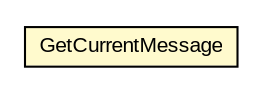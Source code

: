 #!/usr/local/bin/dot
#
# Class diagram 
# Generated by UMLGraph version R5_6-24-gf6e263 (http://www.umlgraph.org/)
#

digraph G {
	edge [fontname="arial",fontsize=10,labelfontname="arial",labelfontsize=10];
	node [fontname="arial",fontsize=10,shape=plaintext];
	nodesep=0.25;
	ranksep=0.5;
	// org.oasis_open.docs.wsn.b_2.GetCurrentMessage
	c465245 [label=<<table title="org.oasis_open.docs.wsn.b_2.GetCurrentMessage" border="0" cellborder="1" cellspacing="0" cellpadding="2" port="p" bgcolor="lemonChiffon" href="./GetCurrentMessage.html">
		<tr><td><table border="0" cellspacing="0" cellpadding="1">
<tr><td align="center" balign="center"> GetCurrentMessage </td></tr>
		</table></td></tr>
		</table>>, URL="./GetCurrentMessage.html", fontname="arial", fontcolor="black", fontsize=10.0];
}

